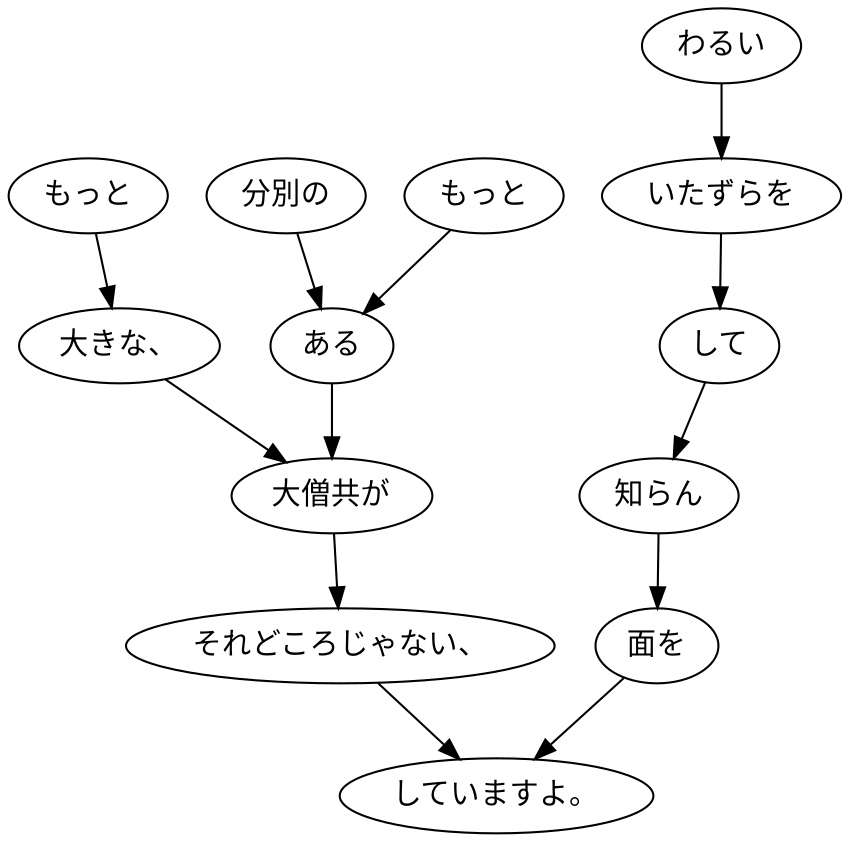 digraph graph7577 {
	node0 [label="もっと"];
	node1 [label="大きな、"];
	node2 [label="もっと"];
	node3 [label="分別の"];
	node4 [label="ある"];
	node5 [label="大僧共が"];
	node6 [label="それどころじゃない、"];
	node7 [label="わるい"];
	node8 [label="いたずらを"];
	node9 [label="して"];
	node10 [label="知らん"];
	node11 [label="面を"];
	node12 [label="していますよ。"];
	node0 -> node1;
	node1 -> node5;
	node2 -> node4;
	node3 -> node4;
	node4 -> node5;
	node5 -> node6;
	node6 -> node12;
	node7 -> node8;
	node8 -> node9;
	node9 -> node10;
	node10 -> node11;
	node11 -> node12;
}
